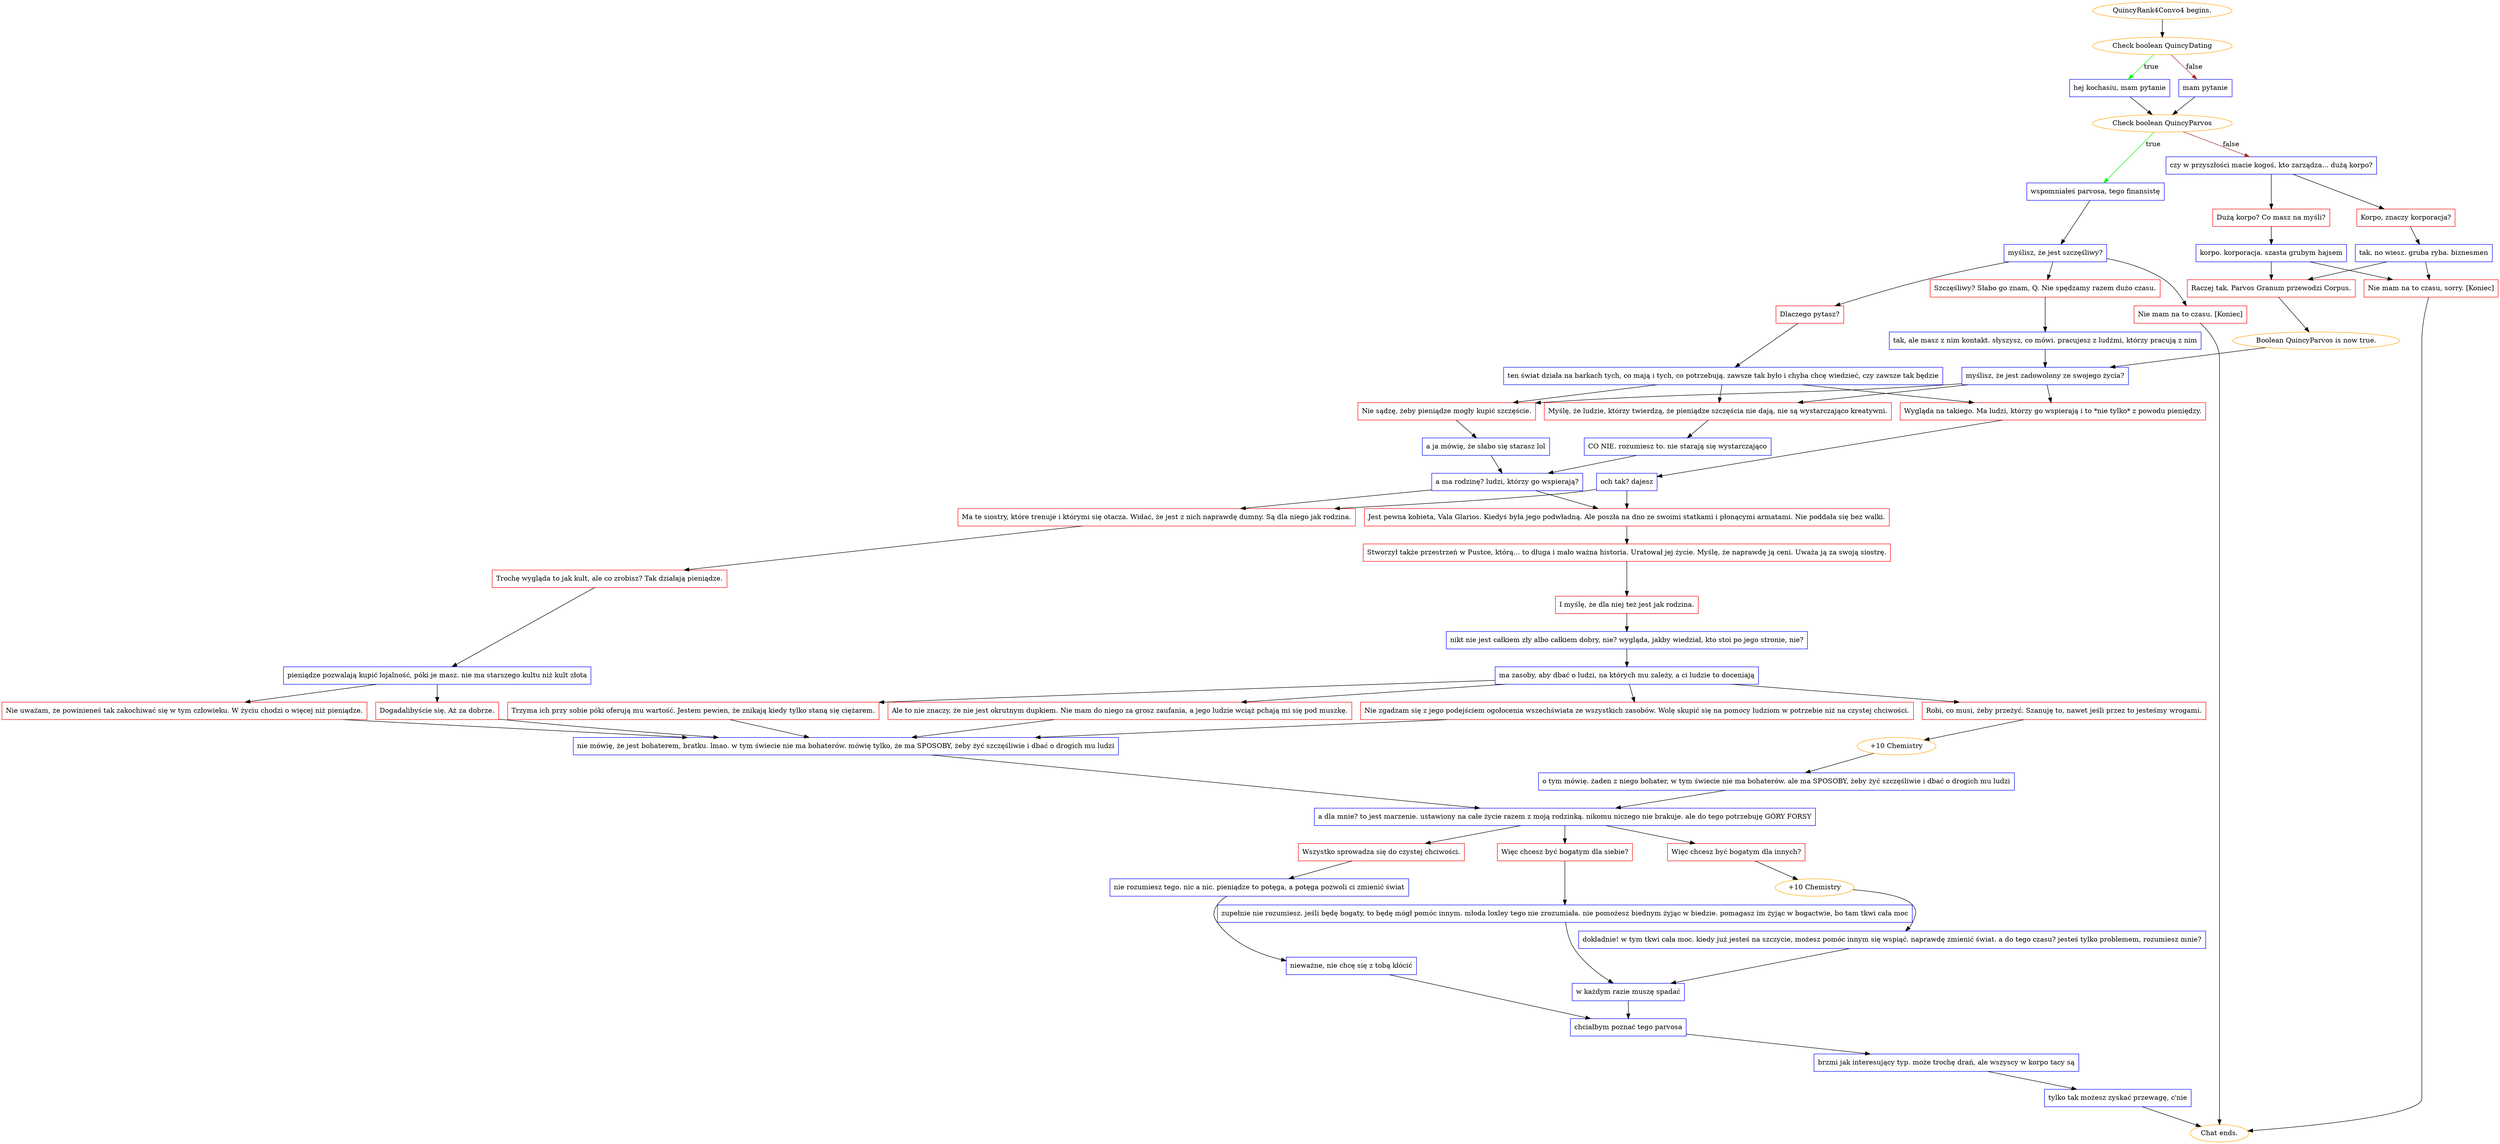 digraph {
	"QuincyRank4Convo4 begins." [color=orange];
		"QuincyRank4Convo4 begins." -> j1225974393;
	j1225974393 [label="Check boolean QuincyDating",color=orange];
		j1225974393 -> j2622043008 [label=true,color=green];
		j1225974393 -> j1468483902 [label=false,color=brown];
	j2622043008 [label="hej kochasiu, mam pytanie",shape=box,color=blue];
		j2622043008 -> j729270467;
	j1468483902 [label="mam pytanie",shape=box,color=blue];
		j1468483902 -> j729270467;
	j729270467 [label="Check boolean QuincyParvos",color=orange];
		j729270467 -> j698704953 [label=true,color=green];
		j729270467 -> j625623869 [label=false,color=brown];
	j698704953 [label="wspomniałeś parvosa, tego finansistę",shape=box,color=blue];
		j698704953 -> j2237301852;
	j625623869 [label="czy w przyszłości macie kogoś, kto zarządza... dużą korpo?",shape=box,color=blue];
		j625623869 -> j3326711093;
		j625623869 -> j820585519;
	j2237301852 [label="myślisz, że jest szczęśliwy?",shape=box,color=blue];
		j2237301852 -> j4097177351;
		j2237301852 -> j3834874862;
		j2237301852 -> j2239986882;
	j3326711093 [label="Dużą korpo? Co masz na myśli?",shape=box,color=red];
		j3326711093 -> j1098644014;
	j820585519 [label="Korpo, znaczy korporacja?",shape=box,color=red];
		j820585519 -> j3467341348;
	j4097177351 [label="Szczęśliwy? Słabo go znam, Q. Nie spędzamy razem dużo czasu.",shape=box,color=red];
		j4097177351 -> j1260103818;
	j3834874862 [label="Dlaczego pytasz?",shape=box,color=red];
		j3834874862 -> j165563282;
	j2239986882 [label="Nie mam na to czasu. [Koniec]",shape=box,color=red];
		j2239986882 -> "Chat ends.";
	j1098644014 [label="korpo. korporacja. szasta grubym hajsem",shape=box,color=blue];
		j1098644014 -> j2487153073;
		j1098644014 -> j419326512;
	j3467341348 [label="tak. no wiesz. gruba ryba. biznesmen",shape=box,color=blue];
		j3467341348 -> j2487153073;
		j3467341348 -> j419326512;
	j1260103818 [label="tak, ale masz z nim kontakt. słyszysz, co mówi. pracujesz z ludźmi, którzy pracują z nim",shape=box,color=blue];
		j1260103818 -> j3103800148;
	j165563282 [label="ten świat działa na barkach tych, co mają i tych, co potrzebują. zawsze tak było i chyba chcę wiedzieć, czy zawsze tak będzie",shape=box,color=blue];
		j165563282 -> j3754427860;
		j165563282 -> j375966514;
		j165563282 -> j3979842070;
	"Chat ends." [color=orange];
	j2487153073 [label="Raczej tak. Parvos Granum przewodzi Corpus.",shape=box,color=red];
		j2487153073 -> j2572136031;
	j419326512 [label="Nie mam na to czasu, sorry. [Koniec]",shape=box,color=red];
		j419326512 -> "Chat ends.";
	j3103800148 [label="myślisz, że jest zadowolony ze swojego życia?",shape=box,color=blue];
		j3103800148 -> j3754427860;
		j3103800148 -> j375966514;
		j3103800148 -> j3979842070;
	j3754427860 [label="Nie sądzę, żeby pieniądze mogły kupić szczęście.",shape=box,color=red];
		j3754427860 -> j2509637755;
	j375966514 [label="Myślę, że ludzie, którzy twierdzą, że pieniądze szczęścia nie dają, nie są wystarczająco kreatywni.",shape=box,color=red];
		j375966514 -> j286143426;
	j3979842070 [label="Wygląda na takiego. Ma ludzi, którzy go wspierają i to *nie tylko* z powodu pieniędzy.",shape=box,color=red];
		j3979842070 -> j1573668352;
	j2572136031 [label="Boolean QuincyParvos is now true.",color=orange];
		j2572136031 -> j3103800148;
	j2509637755 [label="a ja mówię, że słabo się starasz lol",shape=box,color=blue];
		j2509637755 -> j3272606978;
	j286143426 [label="CO NIE. rozumiesz to. nie starają się wystarczająco",shape=box,color=blue];
		j286143426 -> j3272606978;
	j1573668352 [label="och tak? dajesz",shape=box,color=blue];
		j1573668352 -> j810885870;
		j1573668352 -> j2457390291;
	j3272606978 [label="a ma rodzinę? ludzi, którzy go wspierają?",shape=box,color=blue];
		j3272606978 -> j810885870;
		j3272606978 -> j2457390291;
	j810885870 [label="Jest pewna kobieta, Vala Glarios. Kiedyś była jego podwładną. Ale poszła na dno ze swoimi statkami i płonącymi armatami. Nie poddała się bez walki.",shape=box,color=red];
		j810885870 -> j2975825537;
	j2457390291 [label="Ma te siostry, które trenuje i którymi się otacza. Widać, że jest z nich naprawdę dumny. Są dla niego jak rodzina.",shape=box,color=red];
		j2457390291 -> j1905731223;
	j2975825537 [label="Stworzył także przestrzeń w Pustce, którą... to długa i mało ważna historia. Uratował jej życie. Myślę, że naprawdę ją ceni. Uważa ją za swoją siostrę.",shape=box,color=red];
		j2975825537 -> j1107477156;
	j1905731223 [label="Trochę wygląda to jak kult, ale co zrobisz? Tak działają pieniądze.",shape=box,color=red];
		j1905731223 -> j1205326729;
	j1107477156 [label="I myślę, że dla niej też jest jak rodzina.",shape=box,color=red];
		j1107477156 -> j3338839447;
	j1205326729 [label="pieniądze pozwalają kupić lojalność, póki je masz. nie ma starszego kultu niż kult złota",shape=box,color=blue];
		j1205326729 -> j2273972325;
		j1205326729 -> j1173129256;
	j3338839447 [label="nikt nie jest całkiem zły albo całkiem dobry, nie? wygląda, jakby wiedział, kto stoi po jego stronie, nie?",shape=box,color=blue];
		j3338839447 -> j3995380517;
	j2273972325 [label="Nie uważam, że powinieneś tak zakochiwać się w tym człowieku. W życiu chodzi o więcej niż pieniądze.",shape=box,color=red];
		j2273972325 -> j3406536465;
	j1173129256 [label="Dogadalibyście się. Aż za dobrze.",shape=box,color=red];
		j1173129256 -> j3406536465;
	j3995380517 [label="ma zasoby, aby dbać o ludzi, na których mu zależy, a ci ludzie to doceniają",shape=box,color=blue];
		j3995380517 -> j1017459624;
		j3995380517 -> j1819205393;
		j3995380517 -> j3438651960;
		j3995380517 -> j533390599;
	j3406536465 [label="nie mówię, że jest bohaterem, bratku. lmao. w tym świecie nie ma bohaterów. mówię tylko, że ma SPOSOBY, żeby żyć szczęśliwie i dbać o drogich mu ludzi",shape=box,color=blue];
		j3406536465 -> j2476583522;
	j1017459624 [label="Robi, co musi, żeby przeżyć. Szanuję to, nawet jeśli przez to jesteśmy wrogami.",shape=box,color=red];
		j1017459624 -> j573642610;
	j1819205393 [label="Trzyma ich przy sobie póki oferują mu wartość. Jestem pewien, że znikają kiedy tylko staną się ciężarem.",shape=box,color=red];
		j1819205393 -> j3406536465;
	j3438651960 [label="Ale to nie znaczy, że nie jest okrutnym dupkiem. Nie mam do niego za grosz zaufania, a jego ludzie wciąż pchają mi się pod muszkę.",shape=box,color=red];
		j3438651960 -> j3406536465;
	j533390599 [label="Nie zgadzam się z jego podejściem ogołocenia wszechświata ze wszystkich zasobów. Wolę skupić się na pomocy ludziom w potrzebie niż na czystej chciwości.",shape=box,color=red];
		j533390599 -> j3406536465;
	j2476583522 [label="a dla mnie? to jest marzenie. ustawiony na całe życie razem z moją rodzinką. nikomu niczego nie brakuje. ale do tego potrzebuję GÓRY FORSY",shape=box,color=blue];
		j2476583522 -> j825318414;
		j2476583522 -> j1648363132;
		j2476583522 -> j1560671284;
	j573642610 [label="+10 Chemistry",color=orange];
		j573642610 -> j3736790954;
	j825318414 [label="Więc chcesz być bogatym dla innych?",shape=box,color=red];
		j825318414 -> j656525324;
	j1648363132 [label="Więc chcesz być bogatym dla siebie?",shape=box,color=red];
		j1648363132 -> j3430648855;
	j1560671284 [label="Wszystko sprowadza się do czystej chciwości.",shape=box,color=red];
		j1560671284 -> j3023504192;
	j3736790954 [label="o tym mówię. żaden z niego bohater, w tym świecie nie ma bohaterów. ale ma SPOSOBY, żeby żyć szczęśliwie i dbać o drogich mu ludzi",shape=box,color=blue];
		j3736790954 -> j2476583522;
	j656525324 [label="+10 Chemistry",color=orange];
		j656525324 -> j389256037;
	j3430648855 [label="zupełnie nie rozumiesz. jeśli będę bogaty, to będę mógł pomóc innym. młoda loxley tego nie zrozumiała. nie pomożesz biednym żyjąc w biedzie. pomagasz im żyjąc w bogactwie, bo tam tkwi cała moc",shape=box,color=blue];
		j3430648855 -> j1150679340;
	j3023504192 [label="nie rozumiesz tego. nic a nic. pieniądze to potęga, a potęga pozwoli ci zmienić świat",shape=box,color=blue];
		j3023504192 -> j1754722598;
	j389256037 [label="dokładnie! w tym tkwi cała moc. kiedy już jesteś na szczycie, możesz pomóc innym się wspiąć. naprawdę zmienić świat. a do tego czasu? jesteś tylko problemem, rozumiesz mnie?",shape=box,color=blue];
		j389256037 -> j1150679340;
	j1150679340 [label="w każdym razie muszę spadać",shape=box,color=blue];
		j1150679340 -> j3492550016;
	j1754722598 [label="nieważne, nie chcę się z tobą kłócić",shape=box,color=blue];
		j1754722598 -> j3492550016;
	j3492550016 [label="chciałbym poznać tego parvosa",shape=box,color=blue];
		j3492550016 -> j1251405084;
	j1251405084 [label="brzmi jak interesujący typ. może trochę drań, ale wszyscy w korpo tacy są",shape=box,color=blue];
		j1251405084 -> j294852064;
	j294852064 [label="tylko tak możesz zyskać przewagę, c'nie",shape=box,color=blue];
		j294852064 -> "Chat ends.";
}